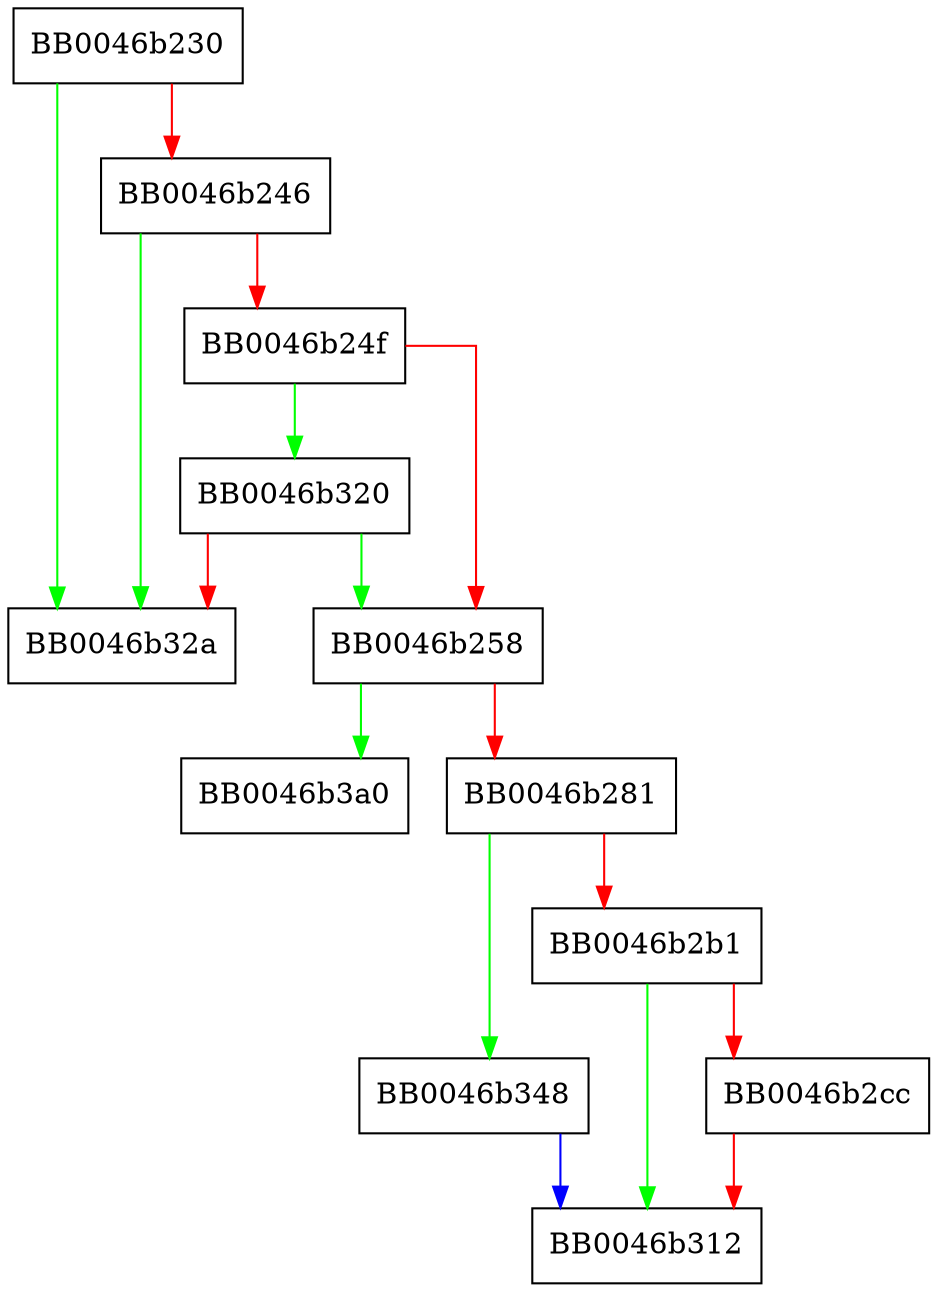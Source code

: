 digraph bio_open_owner {
  node [shape="box"];
  graph [splines=ortho];
  BB0046b230 -> BB0046b32a [color="green"];
  BB0046b230 -> BB0046b246 [color="red"];
  BB0046b246 -> BB0046b32a [color="green"];
  BB0046b246 -> BB0046b24f [color="red"];
  BB0046b24f -> BB0046b320 [color="green"];
  BB0046b24f -> BB0046b258 [color="red"];
  BB0046b258 -> BB0046b3a0 [color="green"];
  BB0046b258 -> BB0046b281 [color="red"];
  BB0046b281 -> BB0046b348 [color="green"];
  BB0046b281 -> BB0046b2b1 [color="red"];
  BB0046b2b1 -> BB0046b312 [color="green"];
  BB0046b2b1 -> BB0046b2cc [color="red"];
  BB0046b2cc -> BB0046b312 [color="red"];
  BB0046b320 -> BB0046b258 [color="green"];
  BB0046b320 -> BB0046b32a [color="red"];
  BB0046b348 -> BB0046b312 [color="blue"];
}